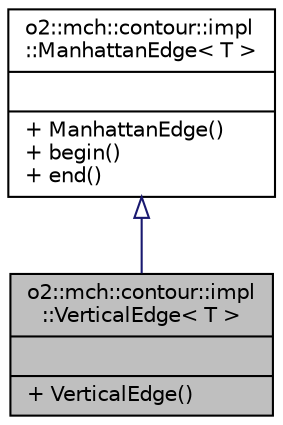 digraph "o2::mch::contour::impl::VerticalEdge&lt; T &gt;"
{
 // INTERACTIVE_SVG=YES
  bgcolor="transparent";
  edge [fontname="Helvetica",fontsize="10",labelfontname="Helvetica",labelfontsize="10"];
  node [fontname="Helvetica",fontsize="10",shape=record];
  Node2 [label="{o2::mch::contour::impl\l::VerticalEdge\< T \>\n||+ VerticalEdge()\l}",height=0.2,width=0.4,color="black", fillcolor="grey75", style="filled", fontcolor="black"];
  Node3 -> Node2 [dir="back",color="midnightblue",fontsize="10",style="solid",arrowtail="onormal",fontname="Helvetica"];
  Node3 [label="{o2::mch::contour::impl\l::ManhattanEdge\< T \>\n||+ ManhattanEdge()\l+ begin()\l+ end()\l}",height=0.2,width=0.4,color="black",URL="$de/d14/classo2_1_1mch_1_1contour_1_1impl_1_1ManhattanEdge.html"];
}
